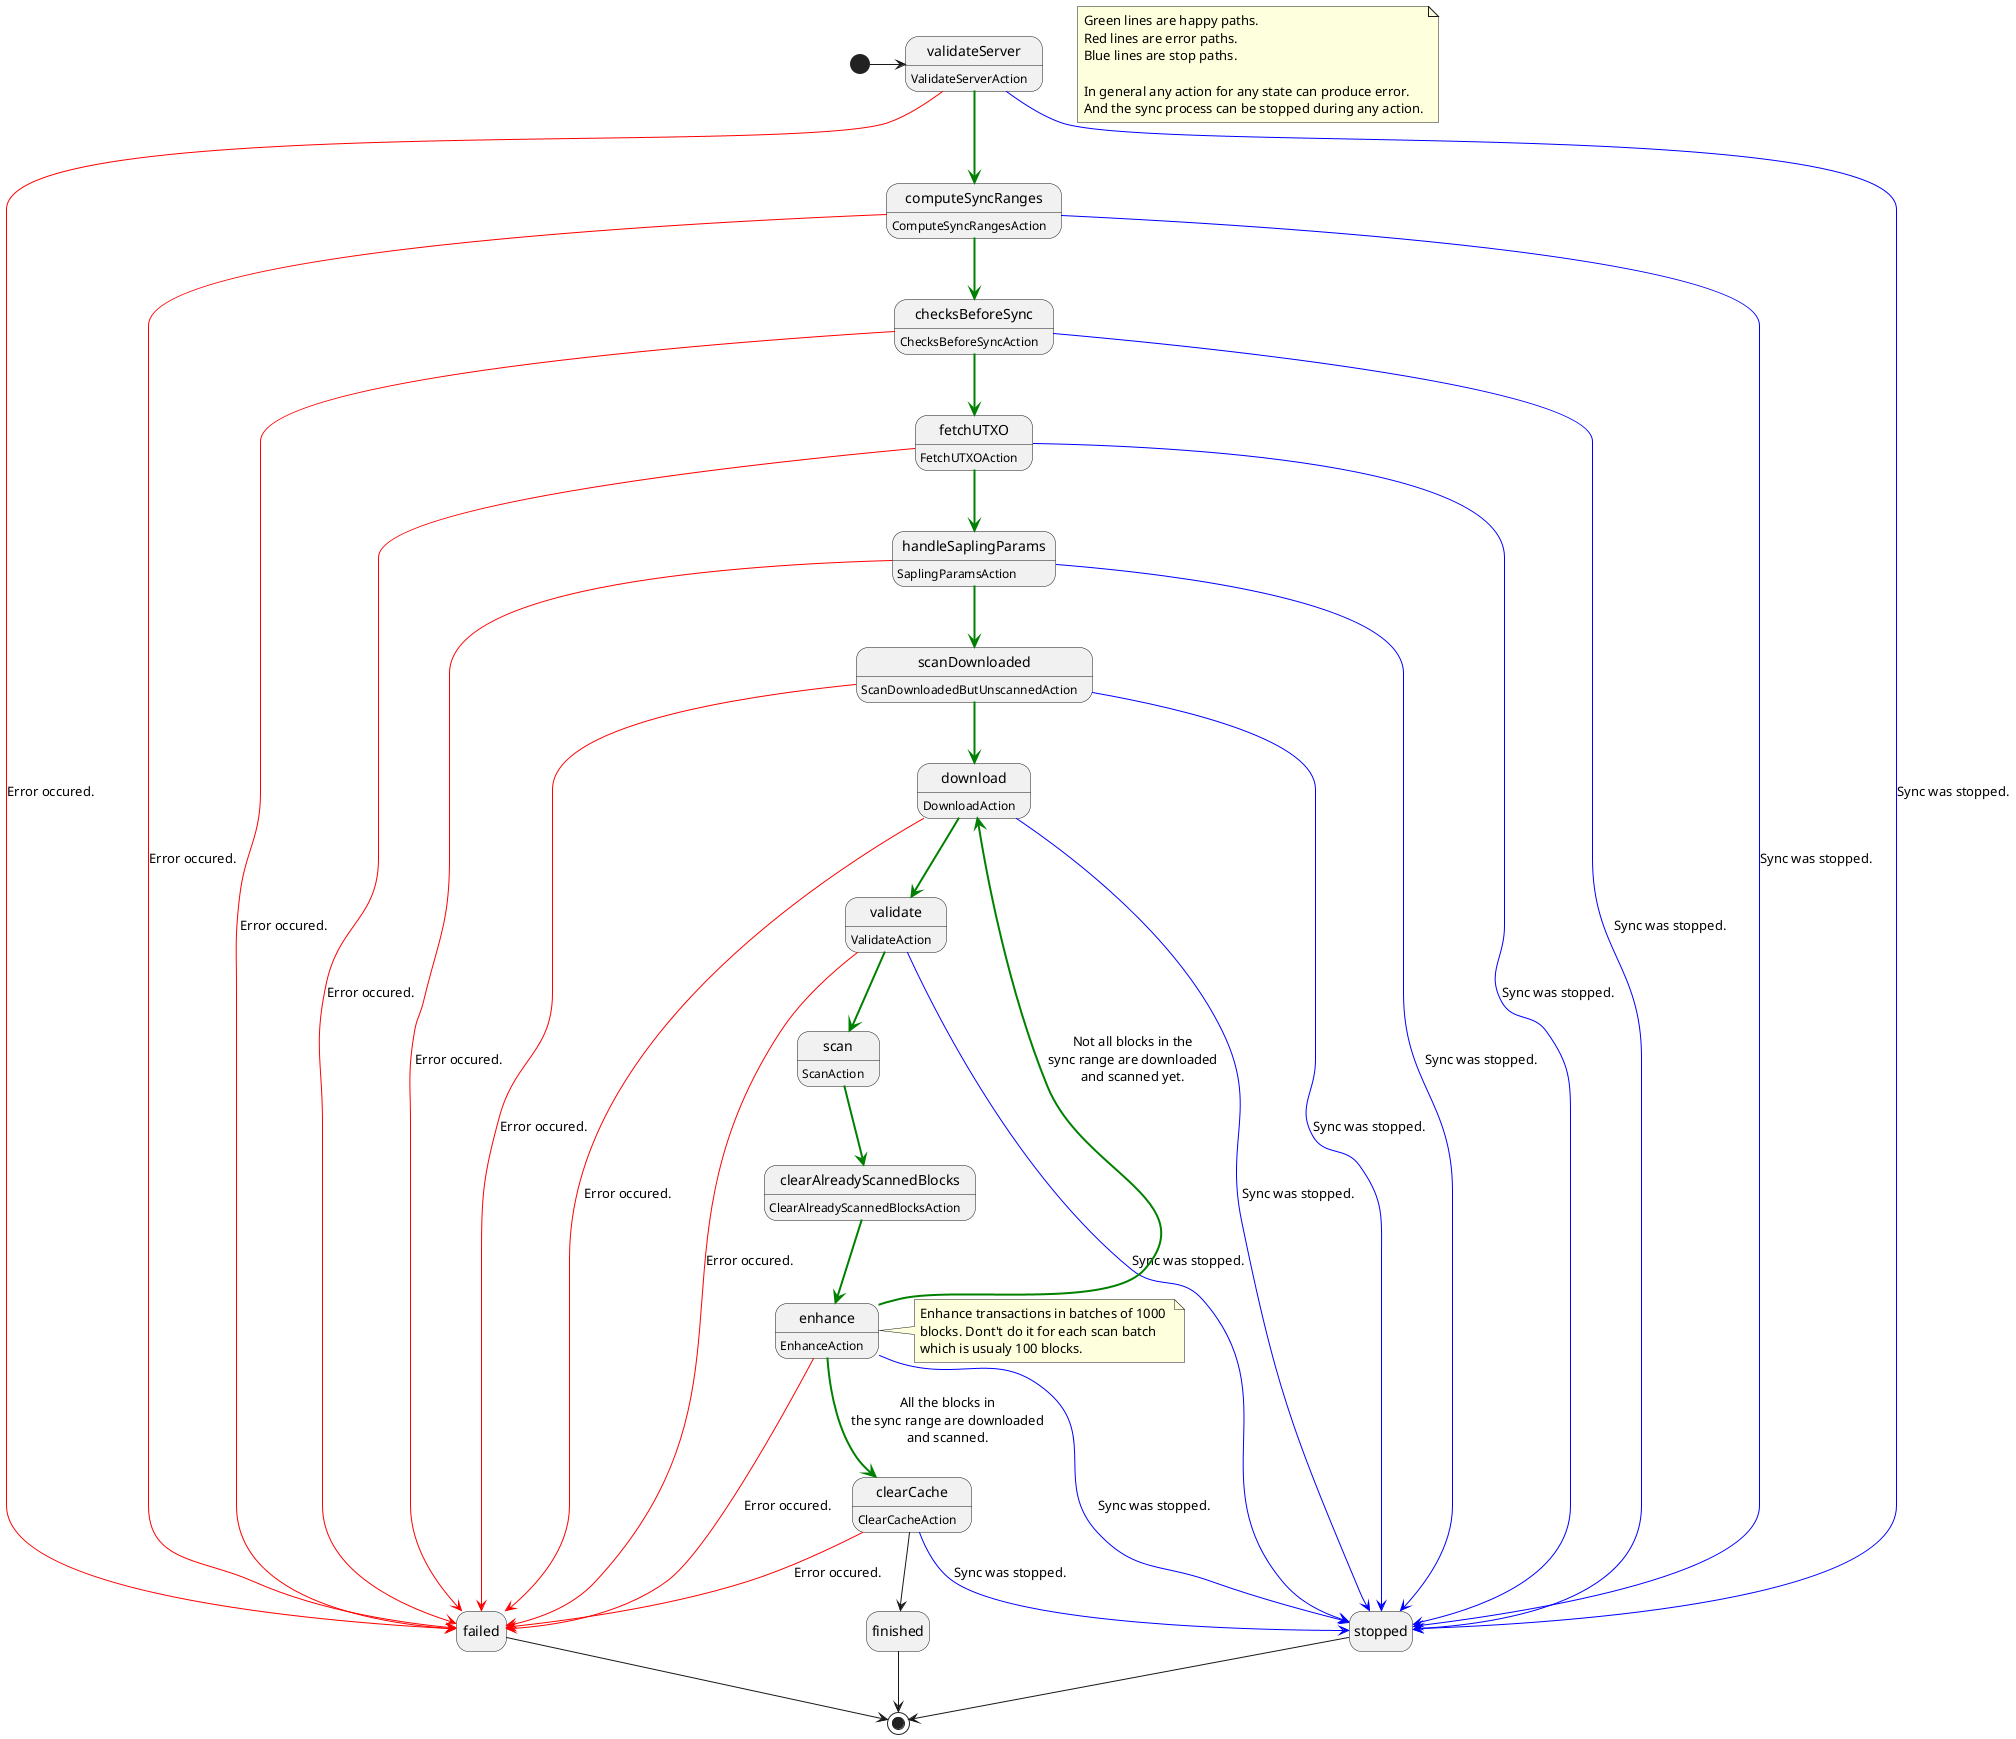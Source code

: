 @startuml
hide empty description

note as Lines
    Green lines are happy paths. 
    Red lines are error paths.
    Blue lines are stop paths.

    In general any action for any state can produce error.
    And the sync process can be stopped during any action.
end note


[*] -> validateServer

validateServer : ValidateServerAction
validateServer -[#green,bold]-> computeSyncRanges
validateServer -[#red]-> failed : Error occured.
validateServer -[#blue]-> stopped : Sync was stopped.

computeSyncRanges : ComputeSyncRangesAction
computeSyncRanges -[#green,bold]-> checksBeforeSync
computeSyncRanges -[#red]-> failed : Error occured.
computeSyncRanges -[#blue]-> stopped : Sync was stopped.

checksBeforeSync : ChecksBeforeSyncAction
checksBeforeSync -[#green,bold]-> fetchUTXO
checksBeforeSync -[#red]-> failed : Error occured.
checksBeforeSync -[#blue]-> stopped : Sync was stopped.

fetchUTXO : FetchUTXOAction
fetchUTXO -[#green,bold]-> handleSaplingParams
fetchUTXO -[#red]-> failed : Error occured.
fetchUTXO -[#blue]-> stopped : Sync was stopped.

handleSaplingParams : SaplingParamsAction
handleSaplingParams -[#green,bold]-> scanDownloaded
handleSaplingParams -[#red]-> failed : Error occured.
handleSaplingParams -[#blue]-> stopped : Sync was stopped.

scanDownloaded : ScanDownloadedButUnscannedAction
scanDownloaded -[#green,bold]-> download
scanDownloaded -[#red]-> failed : Error occured.
scanDownloaded -[#blue]-> stopped : Sync was stopped.

download : DownloadAction
download -[#green,bold]-> validate
download -[#red]-> failed : Error occured.
download -[#blue]-> stopped : Sync was stopped.

validate : ValidateAction
validate -[#green,bold]-> scan
validate -[#red]-> failed : Error occured.
validate -[#blue]-> stopped : Sync was stopped.

scan : ScanAction
scan -[#green,bold]-> clearAlreadyScannedBlocks

clearAlreadyScannedBlocks : ClearAlreadyScannedBlocksAction
clearAlreadyScannedBlocks -[#green,bold]-> enhance

enhance : EnhanceAction
enhance -[#green,bold]-> download : Not all blocks in the\nsync range are downloaded\nand scanned yet.
enhance -[#green,bold]-> clearCache : All the blocks in\nthe sync range are downloaded\nand scanned.
enhance -[#red]-> failed : Error occured.
enhance -[#blue]-> stopped : Sync was stopped.

note right of enhance
    Enhance transactions in batches of 1000 
    blocks. Dont't do it for each scan batch 
    which is usualy 100 blocks.
end note

clearCache : ClearCacheAction
clearCache --> finished
clearCache -[#red]-> failed : Error occured.
clearCache -[#blue]-> stopped : Sync was stopped.

finished --> [*]
failed --> [*]
stopped --> [*]

@enduml

